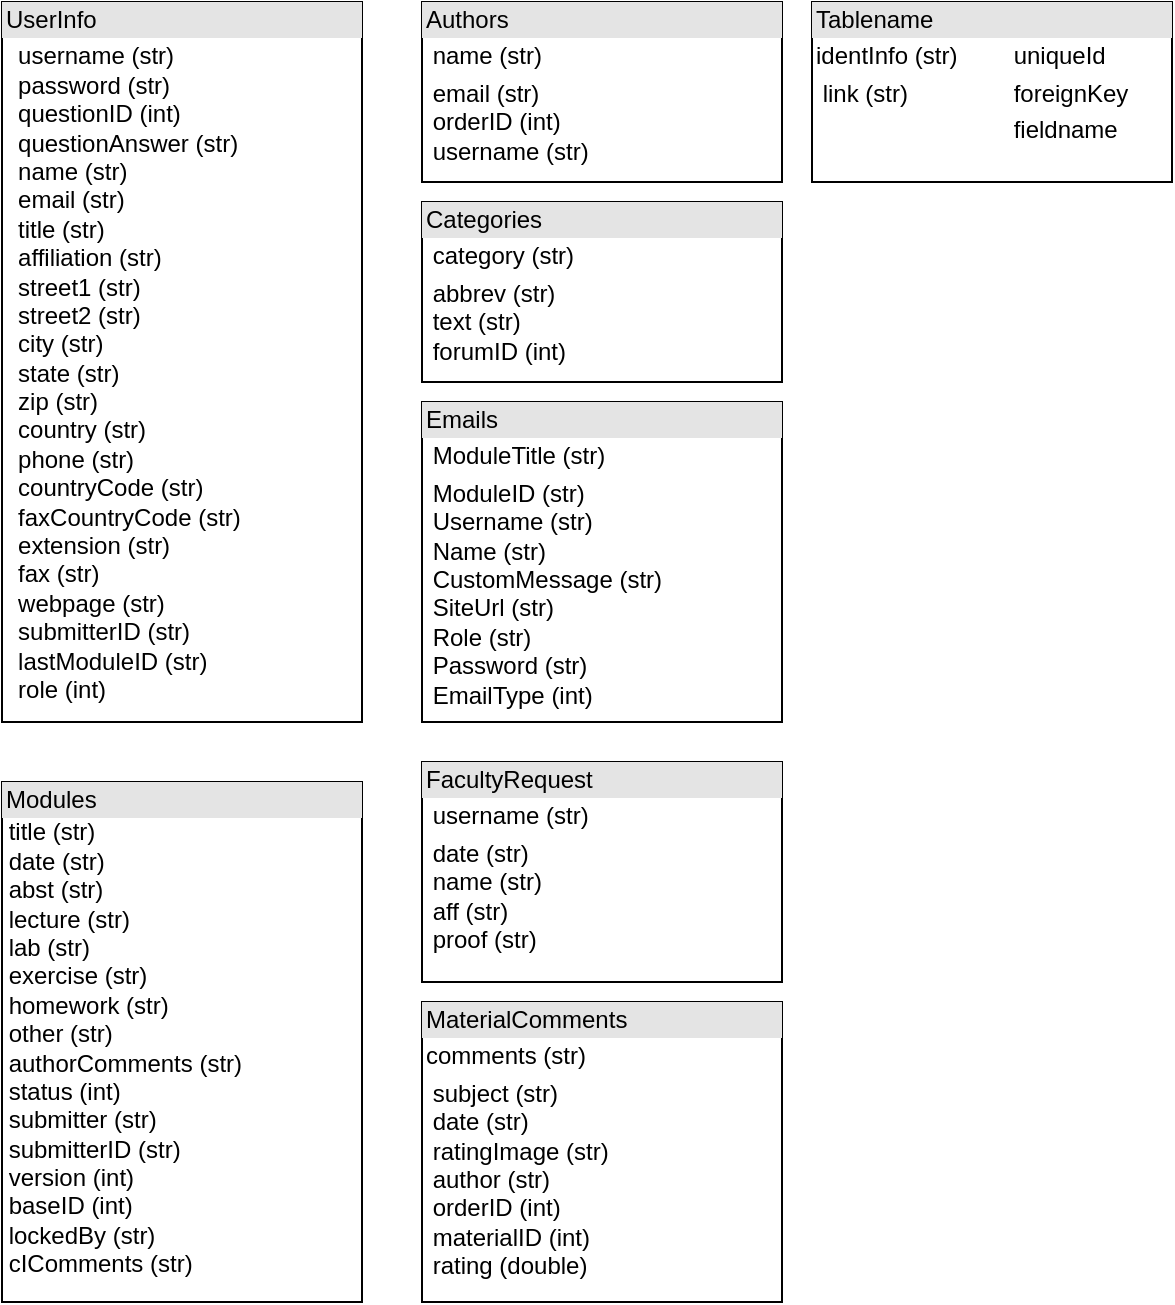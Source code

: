 <mxfile version="17.4.0" type="github">
  <diagram id="_rykJ0qtDvgBH0_ui9we" name="Page-1">
    <mxGraphModel dx="700" dy="792" grid="1" gridSize="10" guides="1" tooltips="1" connect="1" arrows="1" fold="1" page="1" pageScale="1" pageWidth="850" pageHeight="1100" math="0" shadow="0">
      <root>
        <mxCell id="0" />
        <mxCell id="1" parent="0" />
        <mxCell id="bOL7LG6qz2MXRcRowgWP-1" value="&lt;div style=&quot;box-sizing: border-box ; width: 100% ; background: #e4e4e4 ; padding: 2px&quot;&gt;UserInfo&lt;/div&gt;&lt;table style=&quot;width: 100% ; font-size: 1em&quot; cellpadding=&quot;2&quot; cellspacing=&quot;0&quot;&gt;&lt;tbody&gt;&lt;tr&gt;&lt;td&gt;&lt;br&gt;&lt;br&gt;&lt;/td&gt;&lt;td&gt;username (str)&lt;br&gt;password (str)&lt;br&gt;questionID (int)&lt;br&gt;questionAnswer (str)&lt;br&gt;name (str)&lt;br&gt;email (str)&lt;br&gt;title (str)&lt;br&gt;affiliation (str)&lt;br&gt;street1 (str)&lt;br&gt;street2 (str)&lt;br&gt;city (str)&lt;br&gt;state (str)&lt;br&gt;zip (str)&lt;br&gt;country (str)&lt;br&gt;phone (str)&lt;br&gt;countryCode (str)&lt;br&gt;faxCountryCode (str)&lt;br&gt;extension (str)&lt;br&gt;fax (str)&lt;br&gt;webpage (str)&lt;br&gt;submitterID (str)&lt;br&gt;lastModuleID (str)&lt;br&gt;role (int)&lt;/td&gt;&lt;/tr&gt;&lt;tr&gt;&lt;td&gt;&lt;/td&gt;&lt;td&gt;&lt;br&gt;&lt;/td&gt;&lt;/tr&gt;&lt;/tbody&gt;&lt;/table&gt;" style="verticalAlign=top;align=left;overflow=fill;html=1;" parent="1" vertex="1">
          <mxGeometry x="20" y="30" width="180" height="360" as="geometry" />
        </mxCell>
        <mxCell id="bOL7LG6qz2MXRcRowgWP-2" value="&lt;div style=&quot;box-sizing: border-box ; width: 100% ; background: #e4e4e4 ; padding: 2px&quot;&gt;Modules&lt;/div&gt;&amp;nbsp;title (str)&lt;br&gt;&amp;nbsp;date (str)&lt;br&gt;&amp;nbsp;abst (str)&lt;br&gt;&amp;nbsp;lecture (str)&lt;br&gt;&amp;nbsp;lab (str)&lt;br&gt;&amp;nbsp;exercise (str)&lt;br&gt;&amp;nbsp;homework (str)&lt;br&gt;&amp;nbsp;other (str)&lt;br&gt;&amp;nbsp;authorComments (str)&lt;br&gt;&amp;nbsp;status (int)&lt;br&gt;&amp;nbsp;submitter (str)&lt;br&gt;&amp;nbsp;submitterID (str)&lt;br&gt;&amp;nbsp;version (int)&lt;br&gt;&amp;nbsp;baseID (int)&lt;br&gt;&amp;nbsp;lockedBy (str)&lt;br&gt;&amp;nbsp;cIComments (str)" style="verticalAlign=top;align=left;overflow=fill;html=1;" parent="1" vertex="1">
          <mxGeometry x="20" y="420" width="180" height="260" as="geometry" />
        </mxCell>
        <mxCell id="koHHxYKa03fpA7vrtZTP-4" value="&lt;div style=&quot;box-sizing: border-box ; width: 100% ; background: #e4e4e4 ; padding: 2px&quot;&gt;Authors&lt;/div&gt;&lt;table style=&quot;width: 100% ; font-size: 1em&quot; cellpadding=&quot;2&quot; cellspacing=&quot;0&quot;&gt;&lt;tbody&gt;&lt;tr&gt;&lt;td&gt;&amp;nbsp;name (str)&lt;/td&gt;&lt;td&gt;&lt;br&gt;&lt;/td&gt;&lt;/tr&gt;&lt;tr&gt;&lt;td&gt;&amp;nbsp;email (str)&lt;br&gt;&amp;nbsp;orderID (int)&lt;br&gt;&amp;nbsp;username (str)&lt;/td&gt;&lt;td&gt;&lt;br&gt;&lt;/td&gt;&lt;/tr&gt;&lt;tr&gt;&lt;td&gt;&lt;/td&gt;&lt;td&gt;&lt;br&gt;&lt;/td&gt;&lt;/tr&gt;&lt;/tbody&gt;&lt;/table&gt;" style="verticalAlign=top;align=left;overflow=fill;html=1;" parent="1" vertex="1">
          <mxGeometry x="230" y="30" width="180" height="90" as="geometry" />
        </mxCell>
        <mxCell id="koHHxYKa03fpA7vrtZTP-5" value="&lt;div style=&quot;box-sizing: border-box ; width: 100% ; background: #e4e4e4 ; padding: 2px&quot;&gt;Categories&lt;/div&gt;&lt;table style=&quot;width: 100% ; font-size: 1em&quot; cellpadding=&quot;2&quot; cellspacing=&quot;0&quot;&gt;&lt;tbody&gt;&lt;tr&gt;&lt;td&gt;&amp;nbsp;category (str)&lt;/td&gt;&lt;td&gt;&lt;br&gt;&lt;/td&gt;&lt;/tr&gt;&lt;tr&gt;&lt;td&gt;&amp;nbsp;abbrev (str)&lt;br&gt;&amp;nbsp;text (str)&lt;br&gt;&amp;nbsp;forumID (int)&lt;/td&gt;&lt;td&gt;&lt;br&gt;&lt;/td&gt;&lt;/tr&gt;&lt;tr&gt;&lt;td&gt;&lt;/td&gt;&lt;td&gt;&lt;br&gt;&lt;/td&gt;&lt;/tr&gt;&lt;/tbody&gt;&lt;/table&gt;" style="verticalAlign=top;align=left;overflow=fill;html=1;" parent="1" vertex="1">
          <mxGeometry x="230" y="130" width="180" height="90" as="geometry" />
        </mxCell>
        <mxCell id="koHHxYKa03fpA7vrtZTP-7" value="&lt;div style=&quot;box-sizing: border-box ; width: 100% ; background: #e4e4e4 ; padding: 2px&quot;&gt;Emails&lt;/div&gt;&lt;table style=&quot;width: 100% ; font-size: 1em&quot; cellpadding=&quot;2&quot; cellspacing=&quot;0&quot;&gt;&lt;tbody&gt;&lt;tr&gt;&lt;td&gt;&amp;nbsp;ModuleTitle (str)&lt;/td&gt;&lt;td&gt;&lt;br&gt;&lt;/td&gt;&lt;/tr&gt;&lt;tr&gt;&lt;td&gt;&amp;nbsp;ModuleID (str)&lt;br&gt;&amp;nbsp;Username (str)&lt;br&gt;&amp;nbsp;Name (str)&lt;br&gt;&amp;nbsp;CustomMessage (str)&lt;br&gt;&amp;nbsp;SiteUrl (str)&lt;br&gt;&amp;nbsp;Role (str)&lt;br&gt;&amp;nbsp;Password (str)&lt;br&gt;&amp;nbsp;EmailType (int)&lt;/td&gt;&lt;td&gt;&lt;br&gt;&lt;/td&gt;&lt;/tr&gt;&lt;tr&gt;&lt;td&gt;&lt;/td&gt;&lt;td&gt;&lt;br&gt;&lt;/td&gt;&lt;/tr&gt;&lt;/tbody&gt;&lt;/table&gt;" style="verticalAlign=top;align=left;overflow=fill;html=1;" parent="1" vertex="1">
          <mxGeometry x="230" y="230" width="180" height="160" as="geometry" />
        </mxCell>
        <mxCell id="koHHxYKa03fpA7vrtZTP-8" value="&lt;div style=&quot;box-sizing: border-box ; width: 100% ; background: #e4e4e4 ; padding: 2px&quot;&gt;FacultyRequest&lt;/div&gt;&lt;table style=&quot;width: 100% ; font-size: 1em&quot; cellpadding=&quot;2&quot; cellspacing=&quot;0&quot;&gt;&lt;tbody&gt;&lt;tr&gt;&lt;td&gt;&amp;nbsp;username (str)&lt;/td&gt;&lt;td&gt;&lt;br&gt;&lt;/td&gt;&lt;/tr&gt;&lt;tr&gt;&lt;td&gt;&amp;nbsp;date (str)&lt;br&gt;&amp;nbsp;name (str)&lt;br&gt;&amp;nbsp;aff (str)&lt;br&gt;&amp;nbsp;proof (str)&lt;/td&gt;&lt;td&gt;&lt;br&gt;&lt;/td&gt;&lt;/tr&gt;&lt;tr&gt;&lt;td&gt;&lt;/td&gt;&lt;td&gt;&lt;br&gt;&lt;/td&gt;&lt;/tr&gt;&lt;/tbody&gt;&lt;/table&gt;" style="verticalAlign=top;align=left;overflow=fill;html=1;" parent="1" vertex="1">
          <mxGeometry x="230" y="410" width="180" height="110" as="geometry" />
        </mxCell>
        <mxCell id="koHHxYKa03fpA7vrtZTP-9" value="&lt;div style=&quot;box-sizing: border-box ; width: 100% ; background: #e4e4e4 ; padding: 2px&quot;&gt;MaterialComments&lt;/div&gt;&lt;table style=&quot;width: 100% ; font-size: 1em&quot; cellpadding=&quot;2&quot; cellspacing=&quot;0&quot;&gt;&lt;tbody&gt;&lt;tr&gt;&lt;td&gt;comments (str)&lt;/td&gt;&lt;td&gt;&lt;br&gt;&lt;/td&gt;&lt;/tr&gt;&lt;tr&gt;&lt;td&gt;&amp;nbsp;subject (str)&lt;br&gt;&amp;nbsp;date (str)&lt;br&gt;&amp;nbsp;ratingImage (str)&lt;br&gt;&amp;nbsp;author (str)&lt;br&gt;&amp;nbsp;orderID (int)&lt;br&gt;&amp;nbsp;materialID (int)&lt;br&gt;&amp;nbsp;rating (double)&lt;/td&gt;&lt;td&gt;&lt;br&gt;&lt;/td&gt;&lt;/tr&gt;&lt;tr&gt;&lt;td&gt;&lt;/td&gt;&lt;td&gt;&lt;br&gt;&lt;/td&gt;&lt;/tr&gt;&lt;/tbody&gt;&lt;/table&gt;" style="verticalAlign=top;align=left;overflow=fill;html=1;" parent="1" vertex="1">
          <mxGeometry x="230" y="530" width="180" height="150" as="geometry" />
        </mxCell>
        <mxCell id="JT8bndSHmYSiXzNLLFzh-1" value="&lt;div style=&quot;box-sizing: border-box ; width: 100% ; background: #e4e4e4 ; padding: 2px&quot;&gt;Tablename&lt;/div&gt;&lt;table style=&quot;width: 100% ; font-size: 1em&quot; cellpadding=&quot;2&quot; cellspacing=&quot;0&quot;&gt;&lt;tbody&gt;&lt;tr&gt;&lt;td&gt;identInfo (str)&lt;/td&gt;&lt;td&gt;uniqueId&lt;/td&gt;&lt;/tr&gt;&lt;tr&gt;&lt;td&gt;&amp;nbsp;link (str)&lt;/td&gt;&lt;td&gt;foreignKey&lt;/td&gt;&lt;/tr&gt;&lt;tr&gt;&lt;td&gt;&lt;/td&gt;&lt;td&gt;fieldname&lt;/td&gt;&lt;/tr&gt;&lt;/tbody&gt;&lt;/table&gt;" style="verticalAlign=top;align=left;overflow=fill;html=1;" vertex="1" parent="1">
          <mxGeometry x="425" y="30" width="180" height="90" as="geometry" />
        </mxCell>
      </root>
    </mxGraphModel>
  </diagram>
</mxfile>
